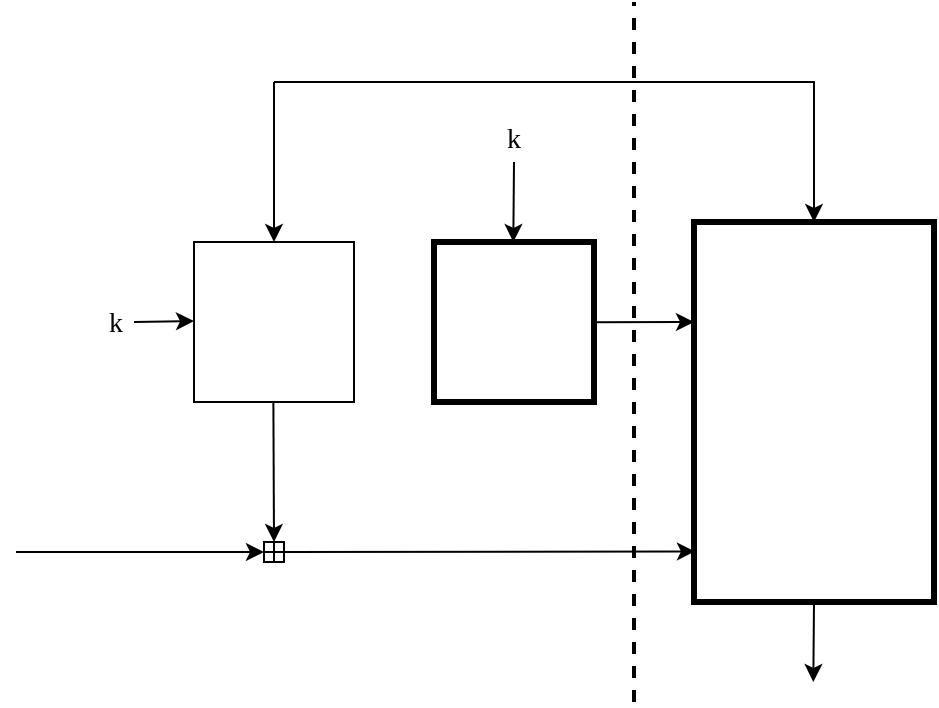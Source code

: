 <mxfile version="24.4.10" type="github">
  <diagram name="第 1 页" id="ozGO03fqMarl44t-PGcD">
    <mxGraphModel dx="759" dy="411" grid="1" gridSize="10" guides="1" tooltips="1" connect="1" arrows="1" fold="1" page="1" pageScale="1" pageWidth="827" pageHeight="1169" math="1" shadow="0">
      <root>
        <mxCell id="0" />
        <mxCell id="1" parent="0" />
        <mxCell id="OQLEGkeluavSGkkZBTdm-1" value="" style="whiteSpace=wrap;html=1;aspect=fixed;" vertex="1" parent="1">
          <mxGeometry x="180" y="260" width="80" height="80" as="geometry" />
        </mxCell>
        <mxCell id="OQLEGkeluavSGkkZBTdm-3" value="" style="endArrow=none;dashed=1;html=1;rounded=0;strokeWidth=2;" edge="1" parent="1">
          <mxGeometry width="50" height="50" relative="1" as="geometry">
            <mxPoint x="400" y="490" as="sourcePoint" />
            <mxPoint x="400" y="140" as="targetPoint" />
          </mxGeometry>
        </mxCell>
        <mxCell id="OQLEGkeluavSGkkZBTdm-4" value="" style="whiteSpace=wrap;html=1;aspect=fixed;strokeWidth=3;" vertex="1" parent="1">
          <mxGeometry x="300" y="260" width="80" height="80" as="geometry" />
        </mxCell>
        <mxCell id="OQLEGkeluavSGkkZBTdm-5" value="" style="rounded=0;whiteSpace=wrap;html=1;rotation=0;strokeWidth=3;" vertex="1" parent="1">
          <mxGeometry x="430" y="250" width="120" height="190" as="geometry" />
        </mxCell>
        <mxCell id="OQLEGkeluavSGkkZBTdm-6" value="" style="endArrow=classic;html=1;rounded=0;" edge="1" parent="1">
          <mxGeometry width="50" height="50" relative="1" as="geometry">
            <mxPoint x="150" y="300" as="sourcePoint" />
            <mxPoint x="180" y="299.5" as="targetPoint" />
          </mxGeometry>
        </mxCell>
        <mxCell id="OQLEGkeluavSGkkZBTdm-7" value="" style="endArrow=classic;html=1;rounded=0;entryX=0.5;entryY=0;entryDx=0;entryDy=0;" edge="1" parent="1" target="OQLEGkeluavSGkkZBTdm-1">
          <mxGeometry width="50" height="50" relative="1" as="geometry">
            <mxPoint x="220" y="180" as="sourcePoint" />
            <mxPoint x="235" y="200" as="targetPoint" />
          </mxGeometry>
        </mxCell>
        <mxCell id="OQLEGkeluavSGkkZBTdm-8" value="" style="endArrow=classic;html=1;rounded=0;" edge="1" parent="1">
          <mxGeometry width="50" height="50" relative="1" as="geometry">
            <mxPoint x="219.69" y="340" as="sourcePoint" />
            <mxPoint x="220" y="410" as="targetPoint" />
          </mxGeometry>
        </mxCell>
        <mxCell id="OQLEGkeluavSGkkZBTdm-16" value="" style="group" vertex="1" connectable="0" parent="1">
          <mxGeometry x="215" y="410" width="10" height="10" as="geometry" />
        </mxCell>
        <mxCell id="OQLEGkeluavSGkkZBTdm-11" value="" style="whiteSpace=wrap;html=1;aspect=fixed;" vertex="1" parent="OQLEGkeluavSGkkZBTdm-16">
          <mxGeometry width="10" height="10" as="geometry" />
        </mxCell>
        <mxCell id="OQLEGkeluavSGkkZBTdm-13" value="" style="endArrow=none;html=1;rounded=0;exitX=0;exitY=0.5;exitDx=0;exitDy=0;entryX=1;entryY=0.5;entryDx=0;entryDy=0;" edge="1" parent="OQLEGkeluavSGkkZBTdm-16" source="OQLEGkeluavSGkkZBTdm-11" target="OQLEGkeluavSGkkZBTdm-11">
          <mxGeometry width="50" height="50" relative="1" as="geometry">
            <mxPoint x="76" y="-60" as="sourcePoint" />
            <mxPoint x="126" y="-110" as="targetPoint" />
          </mxGeometry>
        </mxCell>
        <mxCell id="OQLEGkeluavSGkkZBTdm-14" value="" style="endArrow=none;html=1;rounded=0;exitX=0.5;exitY=0;exitDx=0;exitDy=0;entryX=0.5;entryY=1;entryDx=0;entryDy=0;" edge="1" parent="OQLEGkeluavSGkkZBTdm-16" source="OQLEGkeluavSGkkZBTdm-11" target="OQLEGkeluavSGkkZBTdm-11">
          <mxGeometry width="50" height="50" relative="1" as="geometry">
            <mxPoint x="6" y="20" as="sourcePoint" />
            <mxPoint x="26" y="20" as="targetPoint" />
          </mxGeometry>
        </mxCell>
        <mxCell id="OQLEGkeluavSGkkZBTdm-19" value="" style="endArrow=classic;html=1;rounded=0;entryX=0;entryY=0.5;entryDx=0;entryDy=0;" edge="1" parent="1" target="OQLEGkeluavSGkkZBTdm-11">
          <mxGeometry width="50" height="50" relative="1" as="geometry">
            <mxPoint x="91" y="415" as="sourcePoint" />
            <mxPoint x="215" y="414.71" as="targetPoint" />
          </mxGeometry>
        </mxCell>
        <mxCell id="OQLEGkeluavSGkkZBTdm-20" value="" style="endArrow=classic;html=1;rounded=0;entryX=0.004;entryY=0.867;entryDx=0;entryDy=0;entryPerimeter=0;exitX=1;exitY=0.5;exitDx=0;exitDy=0;" edge="1" parent="1" source="OQLEGkeluavSGkkZBTdm-11" target="OQLEGkeluavSGkkZBTdm-5">
          <mxGeometry width="50" height="50" relative="1" as="geometry">
            <mxPoint x="230" y="420" as="sourcePoint" />
            <mxPoint x="431.0" y="414.52" as="targetPoint" />
          </mxGeometry>
        </mxCell>
        <mxCell id="OQLEGkeluavSGkkZBTdm-21" value="" style="endArrow=classic;html=1;rounded=0;entryX=0.5;entryY=0;entryDx=0;entryDy=0;" edge="1" parent="1" target="OQLEGkeluavSGkkZBTdm-5">
          <mxGeometry width="50" height="50" relative="1" as="geometry">
            <mxPoint x="220" y="180" as="sourcePoint" />
            <mxPoint x="490" y="240" as="targetPoint" />
            <Array as="points">
              <mxPoint x="490" y="180" />
            </Array>
          </mxGeometry>
        </mxCell>
        <mxCell id="OQLEGkeluavSGkkZBTdm-23" value="" style="endArrow=classic;html=1;rounded=0;entryX=0.5;entryY=0;entryDx=0;entryDy=0;" edge="1" parent="1">
          <mxGeometry width="50" height="50" relative="1" as="geometry">
            <mxPoint x="340" y="220" as="sourcePoint" />
            <mxPoint x="339.66" y="260" as="targetPoint" />
          </mxGeometry>
        </mxCell>
        <mxCell id="OQLEGkeluavSGkkZBTdm-24" value="" style="endArrow=classic;html=1;rounded=0;entryX=0.5;entryY=0;entryDx=0;entryDy=0;" edge="1" parent="1">
          <mxGeometry width="50" height="50" relative="1" as="geometry">
            <mxPoint x="490" y="440" as="sourcePoint" />
            <mxPoint x="489.66" y="480" as="targetPoint" />
          </mxGeometry>
        </mxCell>
        <mxCell id="OQLEGkeluavSGkkZBTdm-25" value="" style="endArrow=classic;html=1;rounded=0;" edge="1" parent="1">
          <mxGeometry width="50" height="50" relative="1" as="geometry">
            <mxPoint x="380" y="300.16" as="sourcePoint" />
            <mxPoint x="430" y="300" as="targetPoint" />
          </mxGeometry>
        </mxCell>
        <mxCell id="OQLEGkeluavSGkkZBTdm-27" value="&lt;font style=&quot;font-size: 14px;&quot; face=&quot;Times New Roman&quot;&gt;k&lt;/font&gt;" style="text;strokeColor=none;align=center;fillColor=none;html=1;verticalAlign=middle;whiteSpace=wrap;rounded=0;fontSize=14;" vertex="1" parent="1">
          <mxGeometry x="310" y="193" width="60" height="30" as="geometry" />
        </mxCell>
        <mxCell id="OQLEGkeluavSGkkZBTdm-28" value="&lt;font style=&quot;font-size: 14px;&quot; face=&quot;Times New Roman&quot;&gt;k&lt;/font&gt;" style="text;strokeColor=none;align=center;fillColor=none;html=1;verticalAlign=middle;whiteSpace=wrap;rounded=0;fontSize=14;" vertex="1" parent="1">
          <mxGeometry x="111" y="285" width="60" height="30" as="geometry" />
        </mxCell>
      </root>
    </mxGraphModel>
  </diagram>
</mxfile>
